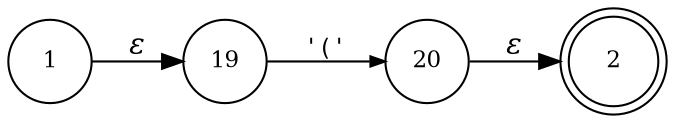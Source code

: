 digraph ATN {
rankdir=LR;
s2[fontsize=11, label="2", shape=doublecircle, fixedsize=true, width=.6];
s1[fontsize=11,label="1", shape=circle, fixedsize=true, width=.55, peripheries=1];
s19[fontsize=11,label="19", shape=circle, fixedsize=true, width=.55, peripheries=1];
s20[fontsize=11,label="20", shape=circle, fixedsize=true, width=.55, peripheries=1];
s1 -> s19 [fontname="Times-Italic", label="&epsilon;"];
s19 -> s20 [fontsize=11, fontname="Courier", arrowsize=.7, label = "'('", arrowhead = normal];
s20 -> s2 [fontname="Times-Italic", label="&epsilon;"];
}